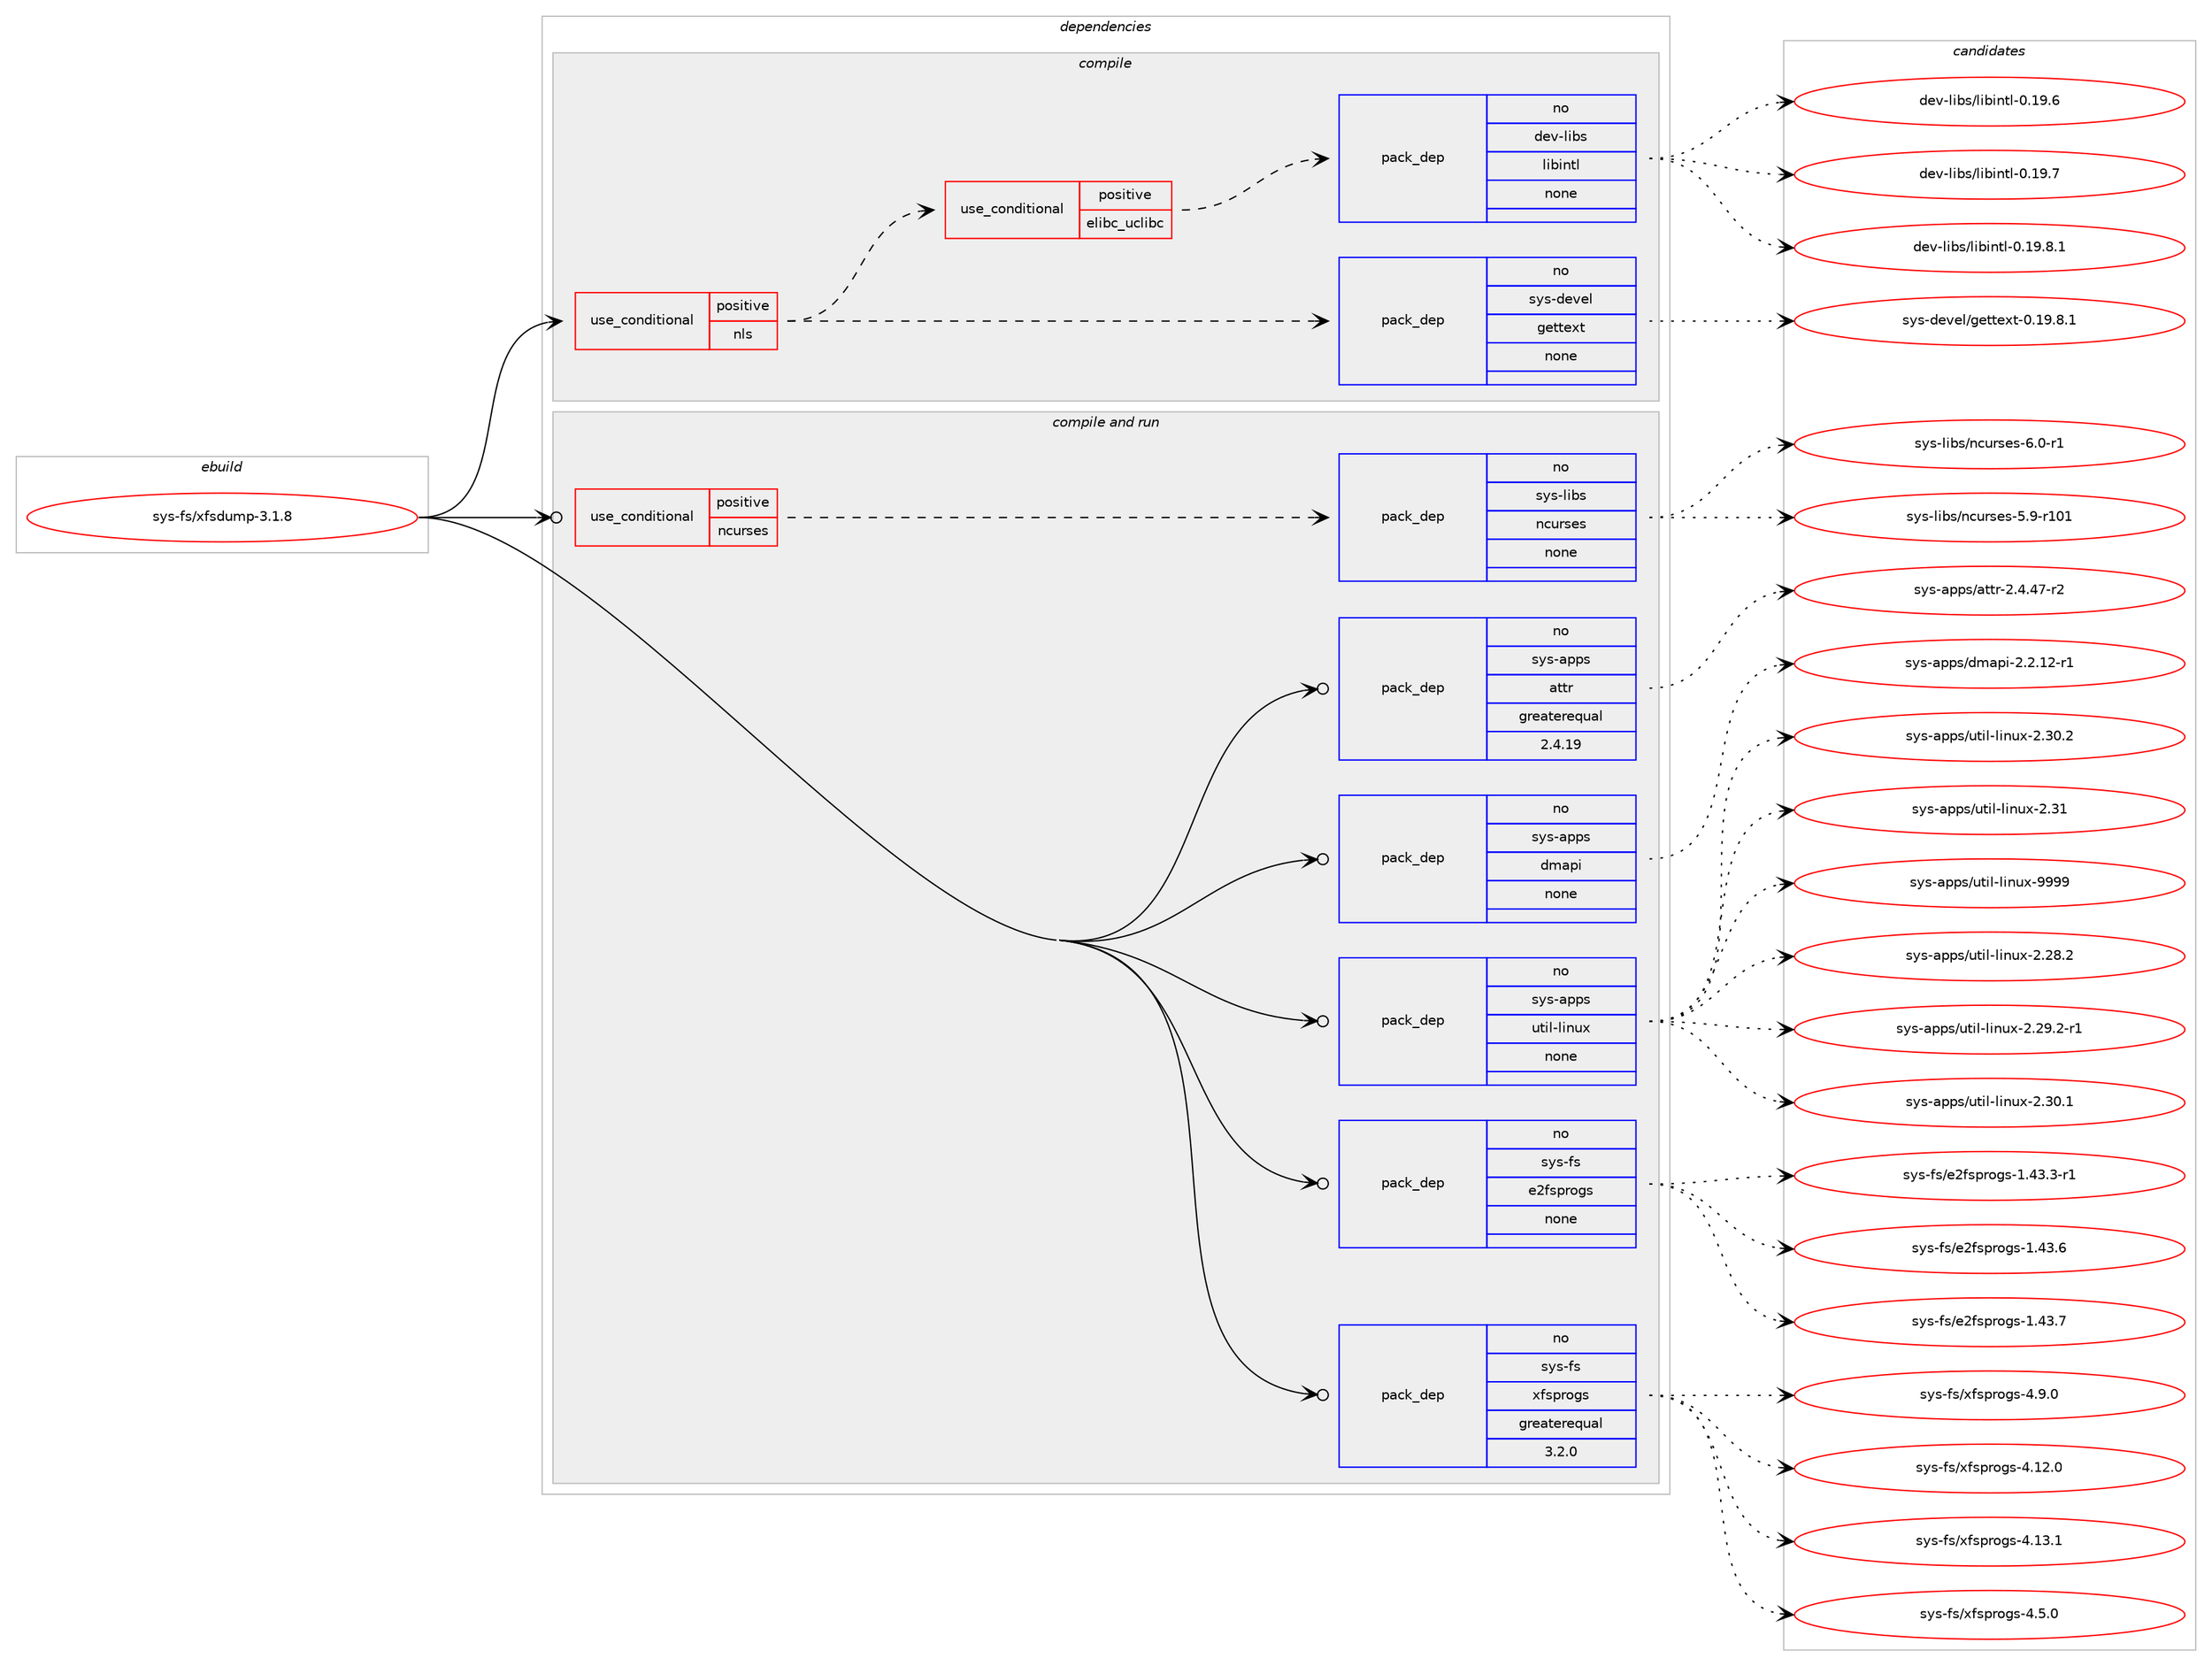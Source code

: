 digraph prolog {

# *************
# Graph options
# *************

newrank=true;
concentrate=true;
compound=true;
graph [rankdir=LR,fontname=Helvetica,fontsize=10,ranksep=1.5];#, ranksep=2.5, nodesep=0.2];
edge  [arrowhead=vee];
node  [fontname=Helvetica,fontsize=10];

# **********
# The ebuild
# **********

subgraph cluster_leftcol {
color=gray;
rank=same;
label=<<i>ebuild</i>>;
id [label="sys-fs/xfsdump-3.1.8", color=red, width=4, href="../sys-fs/xfsdump-3.1.8.svg"];
}

# ****************
# The dependencies
# ****************

subgraph cluster_midcol {
color=gray;
label=<<i>dependencies</i>>;
subgraph cluster_compile {
fillcolor="#eeeeee";
style=filled;
label=<<i>compile</i>>;
subgraph cond117282 {
dependency490030 [label=<<TABLE BORDER="0" CELLBORDER="1" CELLSPACING="0" CELLPADDING="4"><TR><TD ROWSPAN="3" CELLPADDING="10">use_conditional</TD></TR><TR><TD>positive</TD></TR><TR><TD>nls</TD></TR></TABLE>>, shape=none, color=red];
subgraph pack364166 {
dependency490031 [label=<<TABLE BORDER="0" CELLBORDER="1" CELLSPACING="0" CELLPADDING="4" WIDTH="220"><TR><TD ROWSPAN="6" CELLPADDING="30">pack_dep</TD></TR><TR><TD WIDTH="110">no</TD></TR><TR><TD>sys-devel</TD></TR><TR><TD>gettext</TD></TR><TR><TD>none</TD></TR><TR><TD></TD></TR></TABLE>>, shape=none, color=blue];
}
dependency490030:e -> dependency490031:w [weight=20,style="dashed",arrowhead="vee"];
subgraph cond117283 {
dependency490032 [label=<<TABLE BORDER="0" CELLBORDER="1" CELLSPACING="0" CELLPADDING="4"><TR><TD ROWSPAN="3" CELLPADDING="10">use_conditional</TD></TR><TR><TD>positive</TD></TR><TR><TD>elibc_uclibc</TD></TR></TABLE>>, shape=none, color=red];
subgraph pack364167 {
dependency490033 [label=<<TABLE BORDER="0" CELLBORDER="1" CELLSPACING="0" CELLPADDING="4" WIDTH="220"><TR><TD ROWSPAN="6" CELLPADDING="30">pack_dep</TD></TR><TR><TD WIDTH="110">no</TD></TR><TR><TD>dev-libs</TD></TR><TR><TD>libintl</TD></TR><TR><TD>none</TD></TR><TR><TD></TD></TR></TABLE>>, shape=none, color=blue];
}
dependency490032:e -> dependency490033:w [weight=20,style="dashed",arrowhead="vee"];
}
dependency490030:e -> dependency490032:w [weight=20,style="dashed",arrowhead="vee"];
}
id:e -> dependency490030:w [weight=20,style="solid",arrowhead="vee"];
}
subgraph cluster_compileandrun {
fillcolor="#eeeeee";
style=filled;
label=<<i>compile and run</i>>;
subgraph cond117284 {
dependency490034 [label=<<TABLE BORDER="0" CELLBORDER="1" CELLSPACING="0" CELLPADDING="4"><TR><TD ROWSPAN="3" CELLPADDING="10">use_conditional</TD></TR><TR><TD>positive</TD></TR><TR><TD>ncurses</TD></TR></TABLE>>, shape=none, color=red];
subgraph pack364168 {
dependency490035 [label=<<TABLE BORDER="0" CELLBORDER="1" CELLSPACING="0" CELLPADDING="4" WIDTH="220"><TR><TD ROWSPAN="6" CELLPADDING="30">pack_dep</TD></TR><TR><TD WIDTH="110">no</TD></TR><TR><TD>sys-libs</TD></TR><TR><TD>ncurses</TD></TR><TR><TD>none</TD></TR><TR><TD></TD></TR></TABLE>>, shape=none, color=blue];
}
dependency490034:e -> dependency490035:w [weight=20,style="dashed",arrowhead="vee"];
}
id:e -> dependency490034:w [weight=20,style="solid",arrowhead="odotvee"];
subgraph pack364169 {
dependency490036 [label=<<TABLE BORDER="0" CELLBORDER="1" CELLSPACING="0" CELLPADDING="4" WIDTH="220"><TR><TD ROWSPAN="6" CELLPADDING="30">pack_dep</TD></TR><TR><TD WIDTH="110">no</TD></TR><TR><TD>sys-apps</TD></TR><TR><TD>attr</TD></TR><TR><TD>greaterequal</TD></TR><TR><TD>2.4.19</TD></TR></TABLE>>, shape=none, color=blue];
}
id:e -> dependency490036:w [weight=20,style="solid",arrowhead="odotvee"];
subgraph pack364170 {
dependency490037 [label=<<TABLE BORDER="0" CELLBORDER="1" CELLSPACING="0" CELLPADDING="4" WIDTH="220"><TR><TD ROWSPAN="6" CELLPADDING="30">pack_dep</TD></TR><TR><TD WIDTH="110">no</TD></TR><TR><TD>sys-apps</TD></TR><TR><TD>dmapi</TD></TR><TR><TD>none</TD></TR><TR><TD></TD></TR></TABLE>>, shape=none, color=blue];
}
id:e -> dependency490037:w [weight=20,style="solid",arrowhead="odotvee"];
subgraph pack364171 {
dependency490038 [label=<<TABLE BORDER="0" CELLBORDER="1" CELLSPACING="0" CELLPADDING="4" WIDTH="220"><TR><TD ROWSPAN="6" CELLPADDING="30">pack_dep</TD></TR><TR><TD WIDTH="110">no</TD></TR><TR><TD>sys-apps</TD></TR><TR><TD>util-linux</TD></TR><TR><TD>none</TD></TR><TR><TD></TD></TR></TABLE>>, shape=none, color=blue];
}
id:e -> dependency490038:w [weight=20,style="solid",arrowhead="odotvee"];
subgraph pack364172 {
dependency490039 [label=<<TABLE BORDER="0" CELLBORDER="1" CELLSPACING="0" CELLPADDING="4" WIDTH="220"><TR><TD ROWSPAN="6" CELLPADDING="30">pack_dep</TD></TR><TR><TD WIDTH="110">no</TD></TR><TR><TD>sys-fs</TD></TR><TR><TD>e2fsprogs</TD></TR><TR><TD>none</TD></TR><TR><TD></TD></TR></TABLE>>, shape=none, color=blue];
}
id:e -> dependency490039:w [weight=20,style="solid",arrowhead="odotvee"];
subgraph pack364173 {
dependency490040 [label=<<TABLE BORDER="0" CELLBORDER="1" CELLSPACING="0" CELLPADDING="4" WIDTH="220"><TR><TD ROWSPAN="6" CELLPADDING="30">pack_dep</TD></TR><TR><TD WIDTH="110">no</TD></TR><TR><TD>sys-fs</TD></TR><TR><TD>xfsprogs</TD></TR><TR><TD>greaterequal</TD></TR><TR><TD>3.2.0</TD></TR></TABLE>>, shape=none, color=blue];
}
id:e -> dependency490040:w [weight=20,style="solid",arrowhead="odotvee"];
}
subgraph cluster_run {
fillcolor="#eeeeee";
style=filled;
label=<<i>run</i>>;
}
}

# **************
# The candidates
# **************

subgraph cluster_choices {
rank=same;
color=gray;
label=<<i>candidates</i>>;

subgraph choice364166 {
color=black;
nodesep=1;
choice1151211154510010111810110847103101116116101120116454846495746564649 [label="sys-devel/gettext-0.19.8.1", color=red, width=4,href="../sys-devel/gettext-0.19.8.1.svg"];
dependency490031:e -> choice1151211154510010111810110847103101116116101120116454846495746564649:w [style=dotted,weight="100"];
}
subgraph choice364167 {
color=black;
nodesep=1;
choice1001011184510810598115471081059810511011610845484649574654 [label="dev-libs/libintl-0.19.6", color=red, width=4,href="../dev-libs/libintl-0.19.6.svg"];
choice1001011184510810598115471081059810511011610845484649574655 [label="dev-libs/libintl-0.19.7", color=red, width=4,href="../dev-libs/libintl-0.19.7.svg"];
choice10010111845108105981154710810598105110116108454846495746564649 [label="dev-libs/libintl-0.19.8.1", color=red, width=4,href="../dev-libs/libintl-0.19.8.1.svg"];
dependency490033:e -> choice1001011184510810598115471081059810511011610845484649574654:w [style=dotted,weight="100"];
dependency490033:e -> choice1001011184510810598115471081059810511011610845484649574655:w [style=dotted,weight="100"];
dependency490033:e -> choice10010111845108105981154710810598105110116108454846495746564649:w [style=dotted,weight="100"];
}
subgraph choice364168 {
color=black;
nodesep=1;
choice115121115451081059811547110991171141151011154553465745114494849 [label="sys-libs/ncurses-5.9-r101", color=red, width=4,href="../sys-libs/ncurses-5.9-r101.svg"];
choice11512111545108105981154711099117114115101115455446484511449 [label="sys-libs/ncurses-6.0-r1", color=red, width=4,href="../sys-libs/ncurses-6.0-r1.svg"];
dependency490035:e -> choice115121115451081059811547110991171141151011154553465745114494849:w [style=dotted,weight="100"];
dependency490035:e -> choice11512111545108105981154711099117114115101115455446484511449:w [style=dotted,weight="100"];
}
subgraph choice364169 {
color=black;
nodesep=1;
choice11512111545971121121154797116116114455046524652554511450 [label="sys-apps/attr-2.4.47-r2", color=red, width=4,href="../sys-apps/attr-2.4.47-r2.svg"];
dependency490036:e -> choice11512111545971121121154797116116114455046524652554511450:w [style=dotted,weight="100"];
}
subgraph choice364170 {
color=black;
nodesep=1;
choice11512111545971121121154710010997112105455046504649504511449 [label="sys-apps/dmapi-2.2.12-r1", color=red, width=4,href="../sys-apps/dmapi-2.2.12-r1.svg"];
dependency490037:e -> choice11512111545971121121154710010997112105455046504649504511449:w [style=dotted,weight="100"];
}
subgraph choice364171 {
color=black;
nodesep=1;
choice1151211154597112112115471171161051084510810511011712045504650564650 [label="sys-apps/util-linux-2.28.2", color=red, width=4,href="../sys-apps/util-linux-2.28.2.svg"];
choice11512111545971121121154711711610510845108105110117120455046505746504511449 [label="sys-apps/util-linux-2.29.2-r1", color=red, width=4,href="../sys-apps/util-linux-2.29.2-r1.svg"];
choice1151211154597112112115471171161051084510810511011712045504651484649 [label="sys-apps/util-linux-2.30.1", color=red, width=4,href="../sys-apps/util-linux-2.30.1.svg"];
choice1151211154597112112115471171161051084510810511011712045504651484650 [label="sys-apps/util-linux-2.30.2", color=red, width=4,href="../sys-apps/util-linux-2.30.2.svg"];
choice115121115459711211211547117116105108451081051101171204550465149 [label="sys-apps/util-linux-2.31", color=red, width=4,href="../sys-apps/util-linux-2.31.svg"];
choice115121115459711211211547117116105108451081051101171204557575757 [label="sys-apps/util-linux-9999", color=red, width=4,href="../sys-apps/util-linux-9999.svg"];
dependency490038:e -> choice1151211154597112112115471171161051084510810511011712045504650564650:w [style=dotted,weight="100"];
dependency490038:e -> choice11512111545971121121154711711610510845108105110117120455046505746504511449:w [style=dotted,weight="100"];
dependency490038:e -> choice1151211154597112112115471171161051084510810511011712045504651484649:w [style=dotted,weight="100"];
dependency490038:e -> choice1151211154597112112115471171161051084510810511011712045504651484650:w [style=dotted,weight="100"];
dependency490038:e -> choice115121115459711211211547117116105108451081051101171204550465149:w [style=dotted,weight="100"];
dependency490038:e -> choice115121115459711211211547117116105108451081051101171204557575757:w [style=dotted,weight="100"];
}
subgraph choice364172 {
color=black;
nodesep=1;
choice115121115451021154710150102115112114111103115454946525146514511449 [label="sys-fs/e2fsprogs-1.43.3-r1", color=red, width=4,href="../sys-fs/e2fsprogs-1.43.3-r1.svg"];
choice11512111545102115471015010211511211411110311545494652514654 [label="sys-fs/e2fsprogs-1.43.6", color=red, width=4,href="../sys-fs/e2fsprogs-1.43.6.svg"];
choice11512111545102115471015010211511211411110311545494652514655 [label="sys-fs/e2fsprogs-1.43.7", color=red, width=4,href="../sys-fs/e2fsprogs-1.43.7.svg"];
dependency490039:e -> choice115121115451021154710150102115112114111103115454946525146514511449:w [style=dotted,weight="100"];
dependency490039:e -> choice11512111545102115471015010211511211411110311545494652514654:w [style=dotted,weight="100"];
dependency490039:e -> choice11512111545102115471015010211511211411110311545494652514655:w [style=dotted,weight="100"];
}
subgraph choice364173 {
color=black;
nodesep=1;
choice115121115451021154712010211511211411110311545524649504648 [label="sys-fs/xfsprogs-4.12.0", color=red, width=4,href="../sys-fs/xfsprogs-4.12.0.svg"];
choice115121115451021154712010211511211411110311545524649514649 [label="sys-fs/xfsprogs-4.13.1", color=red, width=4,href="../sys-fs/xfsprogs-4.13.1.svg"];
choice1151211154510211547120102115112114111103115455246534648 [label="sys-fs/xfsprogs-4.5.0", color=red, width=4,href="../sys-fs/xfsprogs-4.5.0.svg"];
choice1151211154510211547120102115112114111103115455246574648 [label="sys-fs/xfsprogs-4.9.0", color=red, width=4,href="../sys-fs/xfsprogs-4.9.0.svg"];
dependency490040:e -> choice115121115451021154712010211511211411110311545524649504648:w [style=dotted,weight="100"];
dependency490040:e -> choice115121115451021154712010211511211411110311545524649514649:w [style=dotted,weight="100"];
dependency490040:e -> choice1151211154510211547120102115112114111103115455246534648:w [style=dotted,weight="100"];
dependency490040:e -> choice1151211154510211547120102115112114111103115455246574648:w [style=dotted,weight="100"];
}
}

}
